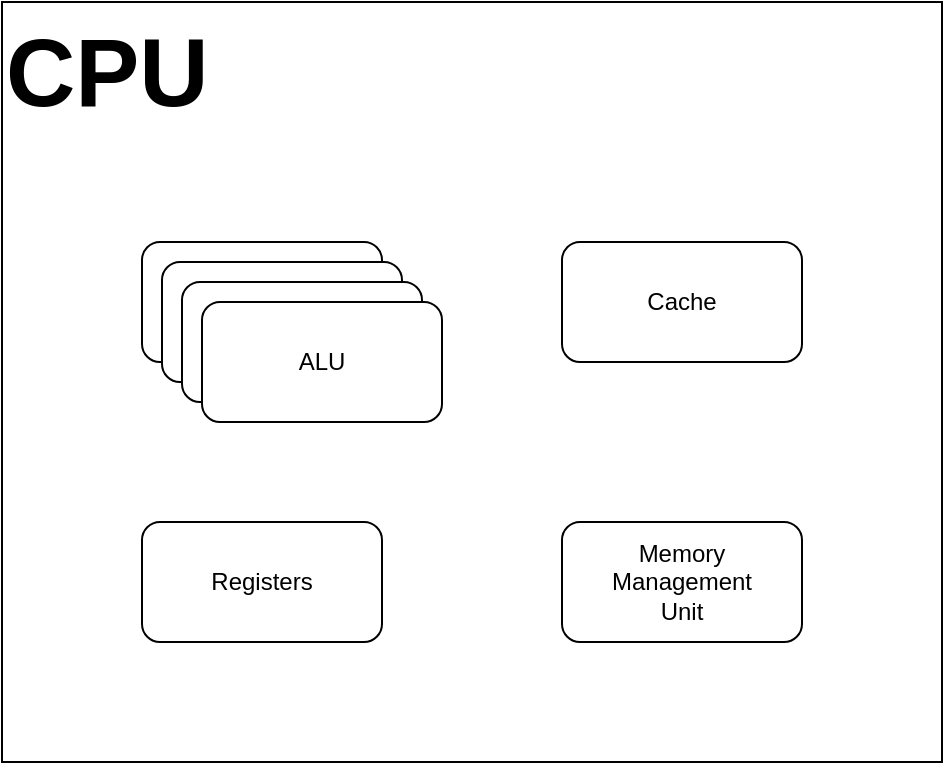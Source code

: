 <mxfile version="21.6.5" type="device">
  <diagram name="Page-1" id="5CwizzyZmwf4_bQhbW-x">
    <mxGraphModel dx="1045" dy="803" grid="1" gridSize="10" guides="1" tooltips="1" connect="1" arrows="1" fold="1" page="1" pageScale="1" pageWidth="827" pageHeight="1169" math="0" shadow="0">
      <root>
        <mxCell id="0" />
        <mxCell id="1" parent="0" />
        <mxCell id="7moxM9yFptFh7dnn69dI-12" value="CPU" style="rounded=0;whiteSpace=wrap;html=1;fontSize=48;fontStyle=1;align=left;verticalAlign=top;" vertex="1" parent="1">
          <mxGeometry x="110" y="140" width="470" height="380" as="geometry" />
        </mxCell>
        <mxCell id="7moxM9yFptFh7dnn69dI-23" value="ALU" style="rounded=1;whiteSpace=wrap;html=1;" vertex="1" parent="1">
          <mxGeometry x="180" y="260" width="120" height="60" as="geometry" />
        </mxCell>
        <mxCell id="7moxM9yFptFh7dnn69dI-24" value="Cache" style="rounded=1;whiteSpace=wrap;html=1;" vertex="1" parent="1">
          <mxGeometry x="390" y="260" width="120" height="60" as="geometry" />
        </mxCell>
        <mxCell id="7moxM9yFptFh7dnn69dI-25" value="Registers" style="rounded=1;whiteSpace=wrap;html=1;" vertex="1" parent="1">
          <mxGeometry x="180" y="400" width="120" height="60" as="geometry" />
        </mxCell>
        <mxCell id="7moxM9yFptFh7dnn69dI-26" value="Memory&lt;br&gt;Management&lt;br&gt;Unit" style="rounded=1;whiteSpace=wrap;html=1;" vertex="1" parent="1">
          <mxGeometry x="390" y="400" width="120" height="60" as="geometry" />
        </mxCell>
        <mxCell id="7moxM9yFptFh7dnn69dI-27" value="ALU" style="rounded=1;whiteSpace=wrap;html=1;" vertex="1" parent="1">
          <mxGeometry x="190" y="270" width="120" height="60" as="geometry" />
        </mxCell>
        <mxCell id="7moxM9yFptFh7dnn69dI-28" value="ALU" style="rounded=1;whiteSpace=wrap;html=1;" vertex="1" parent="1">
          <mxGeometry x="200" y="280" width="120" height="60" as="geometry" />
        </mxCell>
        <mxCell id="7moxM9yFptFh7dnn69dI-29" value="ALU" style="rounded=1;whiteSpace=wrap;html=1;" vertex="1" parent="1">
          <mxGeometry x="210" y="290" width="120" height="60" as="geometry" />
        </mxCell>
      </root>
    </mxGraphModel>
  </diagram>
</mxfile>

